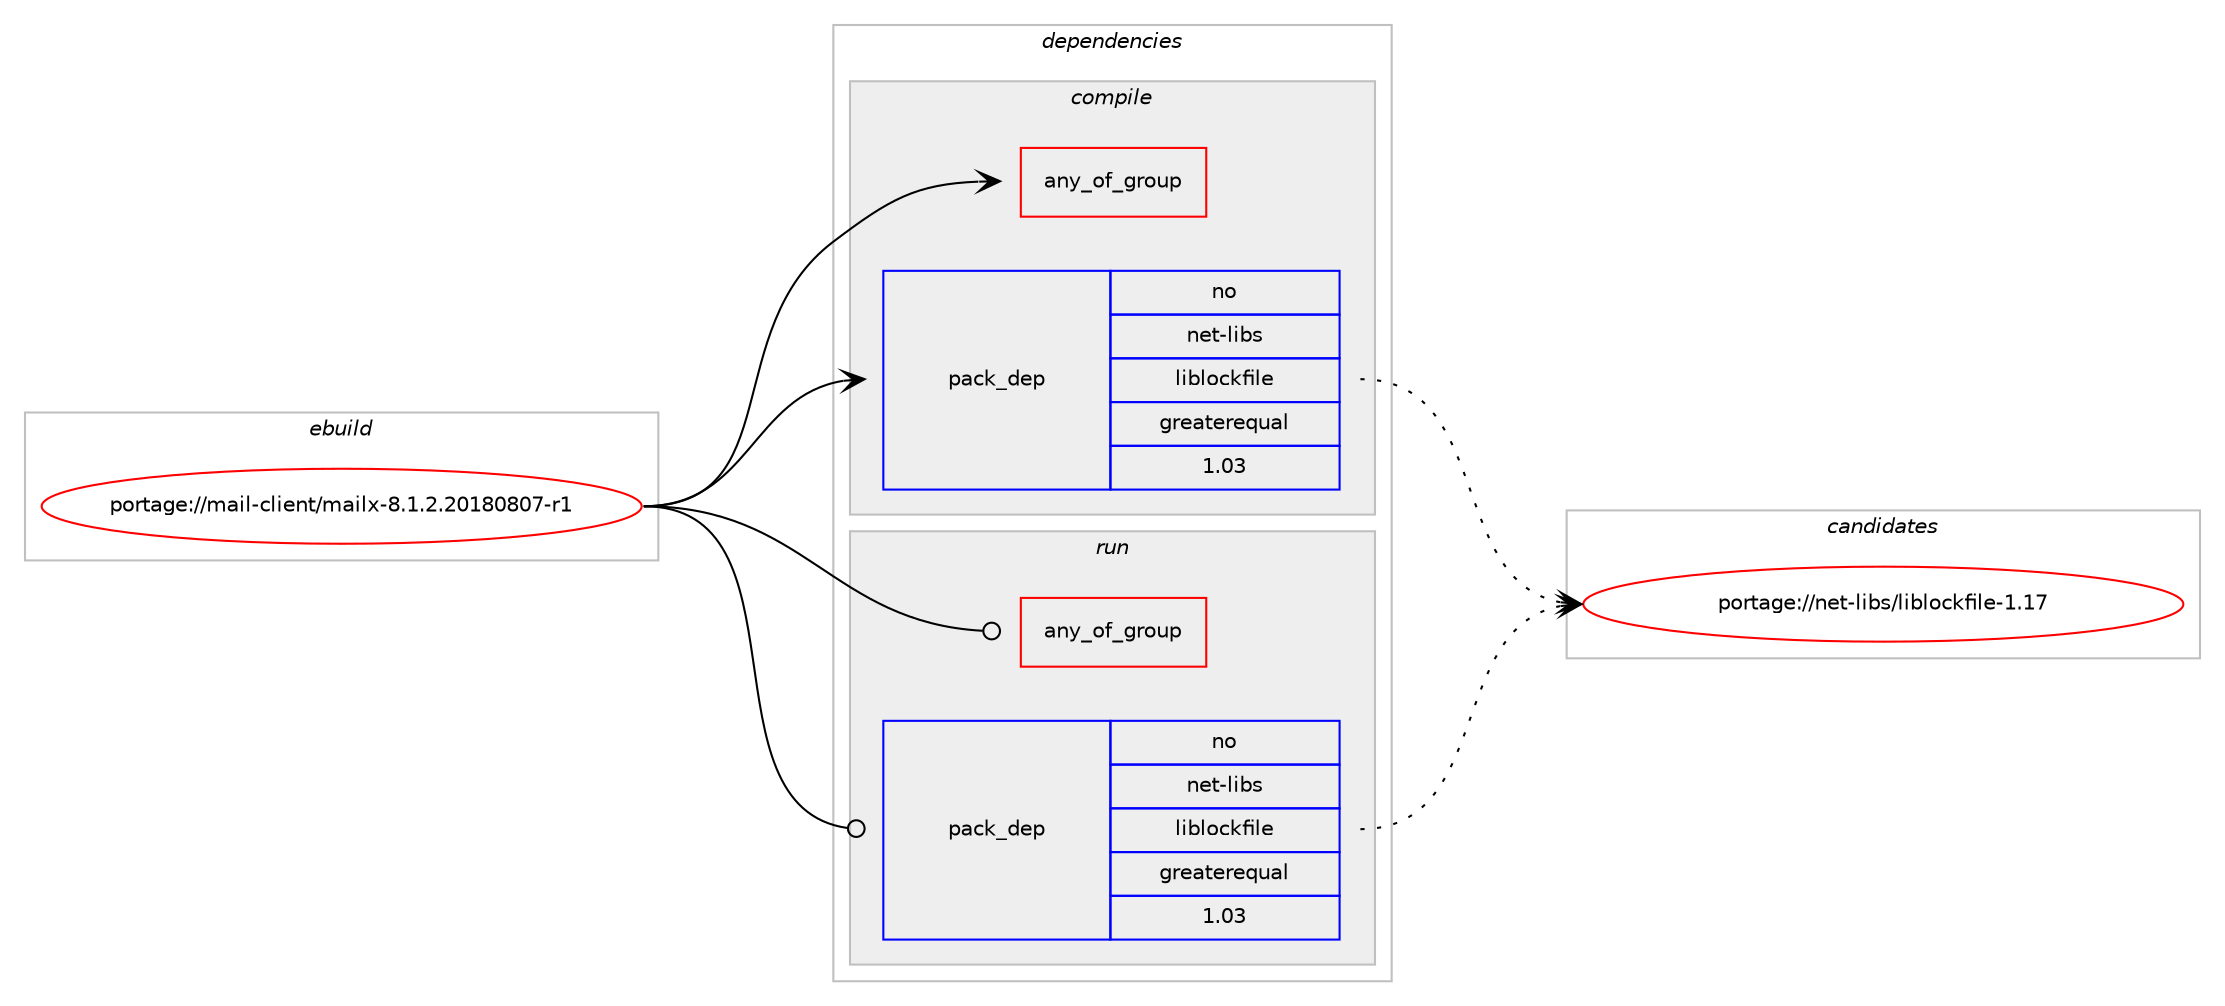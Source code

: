 digraph prolog {

# *************
# Graph options
# *************

newrank=true;
concentrate=true;
compound=true;
graph [rankdir=LR,fontname=Helvetica,fontsize=10,ranksep=1.5];#, ranksep=2.5, nodesep=0.2];
edge  [arrowhead=vee];
node  [fontname=Helvetica,fontsize=10];

# **********
# The ebuild
# **********

subgraph cluster_leftcol {
color=gray;
rank=same;
label=<<i>ebuild</i>>;
id [label="portage://mail-client/mailx-8.1.2.20180807-r1", color=red, width=4, href="../mail-client/mailx-8.1.2.20180807-r1.svg"];
}

# ****************
# The dependencies
# ****************

subgraph cluster_midcol {
color=gray;
label=<<i>dependencies</i>>;
subgraph cluster_compile {
fillcolor="#eeeeee";
style=filled;
label=<<i>compile</i>>;
subgraph any2019 {
dependency145360 [label=<<TABLE BORDER="0" CELLBORDER="1" CELLSPACING="0" CELLPADDING="4"><TR><TD CELLPADDING="10">any_of_group</TD></TR></TABLE>>, shape=none, color=red];# *** BEGIN UNKNOWN DEPENDENCY TYPE (TODO) ***
# dependency145360 -> package_dependency(portage://mail-client/mailx-8.1.2.20180807-r1,install,no,mail-client,mailx-support,none,[,,],[],[])
# *** END UNKNOWN DEPENDENCY TYPE (TODO) ***

# *** BEGIN UNKNOWN DEPENDENCY TYPE (TODO) ***
# dependency145360 -> package_dependency(portage://mail-client/mailx-8.1.2.20180807-r1,install,no,mail-mta,opensmtpd,none,[,,],[],[])
# *** END UNKNOWN DEPENDENCY TYPE (TODO) ***

}
id:e -> dependency145360:w [weight=20,style="solid",arrowhead="vee"];
# *** BEGIN UNKNOWN DEPENDENCY TYPE (TODO) ***
# id -> package_dependency(portage://mail-client/mailx-8.1.2.20180807-r1,install,no,dev-libs,libbsd,none,[,,],[],[])
# *** END UNKNOWN DEPENDENCY TYPE (TODO) ***

subgraph pack75369 {
dependency145361 [label=<<TABLE BORDER="0" CELLBORDER="1" CELLSPACING="0" CELLPADDING="4" WIDTH="220"><TR><TD ROWSPAN="6" CELLPADDING="30">pack_dep</TD></TR><TR><TD WIDTH="110">no</TD></TR><TR><TD>net-libs</TD></TR><TR><TD>liblockfile</TD></TR><TR><TD>greaterequal</TD></TR><TR><TD>1.03</TD></TR></TABLE>>, shape=none, color=blue];
}
id:e -> dependency145361:w [weight=20,style="solid",arrowhead="vee"];
# *** BEGIN UNKNOWN DEPENDENCY TYPE (TODO) ***
# id -> package_dependency(portage://mail-client/mailx-8.1.2.20180807-r1,install,no,virtual,mta,none,[,,],[],[])
# *** END UNKNOWN DEPENDENCY TYPE (TODO) ***

}
subgraph cluster_compileandrun {
fillcolor="#eeeeee";
style=filled;
label=<<i>compile and run</i>>;
}
subgraph cluster_run {
fillcolor="#eeeeee";
style=filled;
label=<<i>run</i>>;
subgraph any2020 {
dependency145362 [label=<<TABLE BORDER="0" CELLBORDER="1" CELLSPACING="0" CELLPADDING="4"><TR><TD CELLPADDING="10">any_of_group</TD></TR></TABLE>>, shape=none, color=red];# *** BEGIN UNKNOWN DEPENDENCY TYPE (TODO) ***
# dependency145362 -> package_dependency(portage://mail-client/mailx-8.1.2.20180807-r1,run,no,mail-client,mailx-support,none,[,,],[],[])
# *** END UNKNOWN DEPENDENCY TYPE (TODO) ***

# *** BEGIN UNKNOWN DEPENDENCY TYPE (TODO) ***
# dependency145362 -> package_dependency(portage://mail-client/mailx-8.1.2.20180807-r1,run,no,mail-mta,opensmtpd,none,[,,],[],[])
# *** END UNKNOWN DEPENDENCY TYPE (TODO) ***

}
id:e -> dependency145362:w [weight=20,style="solid",arrowhead="odot"];
# *** BEGIN UNKNOWN DEPENDENCY TYPE (TODO) ***
# id -> package_dependency(portage://mail-client/mailx-8.1.2.20180807-r1,run,no,dev-libs,libbsd,none,[,,],[],[])
# *** END UNKNOWN DEPENDENCY TYPE (TODO) ***

subgraph pack75370 {
dependency145363 [label=<<TABLE BORDER="0" CELLBORDER="1" CELLSPACING="0" CELLPADDING="4" WIDTH="220"><TR><TD ROWSPAN="6" CELLPADDING="30">pack_dep</TD></TR><TR><TD WIDTH="110">no</TD></TR><TR><TD>net-libs</TD></TR><TR><TD>liblockfile</TD></TR><TR><TD>greaterequal</TD></TR><TR><TD>1.03</TD></TR></TABLE>>, shape=none, color=blue];
}
id:e -> dependency145363:w [weight=20,style="solid",arrowhead="odot"];
# *** BEGIN UNKNOWN DEPENDENCY TYPE (TODO) ***
# id -> package_dependency(portage://mail-client/mailx-8.1.2.20180807-r1,run,no,virtual,mta,none,[,,],[],[])
# *** END UNKNOWN DEPENDENCY TYPE (TODO) ***

# *** BEGIN UNKNOWN DEPENDENCY TYPE (TODO) ***
# id -> package_dependency(portage://mail-client/mailx-8.1.2.20180807-r1,run,weak,net-mail,mailutils,none,[,,],[],[])
# *** END UNKNOWN DEPENDENCY TYPE (TODO) ***

}
}

# **************
# The candidates
# **************

subgraph cluster_choices {
rank=same;
color=gray;
label=<<i>candidates</i>>;

subgraph choice75369 {
color=black;
nodesep=1;
choice11010111645108105981154710810598108111991071021051081014549464955 [label="portage://net-libs/liblockfile-1.17", color=red, width=4,href="../net-libs/liblockfile-1.17.svg"];
dependency145361:e -> choice11010111645108105981154710810598108111991071021051081014549464955:w [style=dotted,weight="100"];
}
subgraph choice75370 {
color=black;
nodesep=1;
choice11010111645108105981154710810598108111991071021051081014549464955 [label="portage://net-libs/liblockfile-1.17", color=red, width=4,href="../net-libs/liblockfile-1.17.svg"];
dependency145363:e -> choice11010111645108105981154710810598108111991071021051081014549464955:w [style=dotted,weight="100"];
}
}

}
